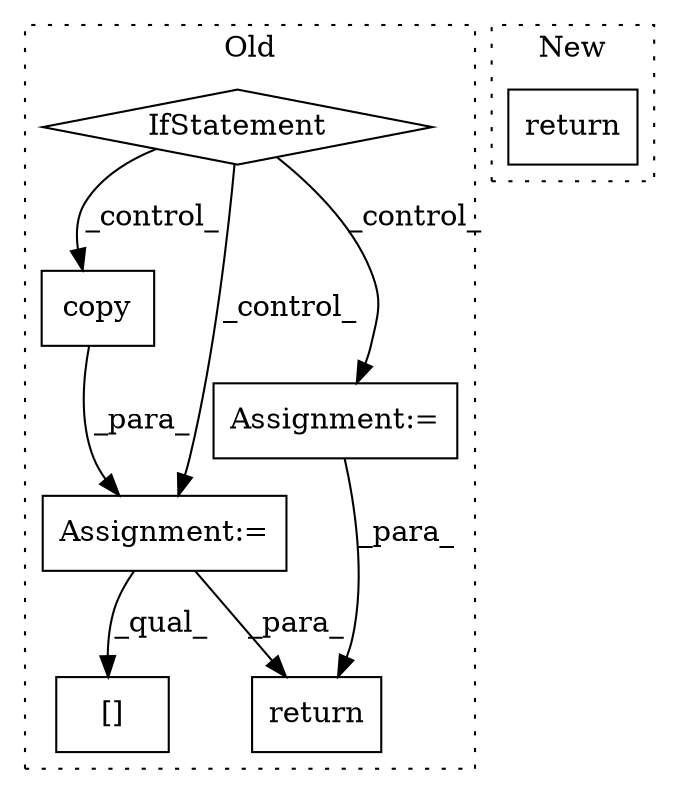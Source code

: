 digraph G {
subgraph cluster0 {
1 [label="copy" a="32" s="18260,18281" l="5,1" shape="box"];
3 [label="Assignment:=" a="7" s="18253" l="1" shape="box"];
4 [label="return" a="41" s="18400" l="7" shape="box"];
5 [label="Assignment:=" a="7" s="18087" l="1" shape="box"];
6 [label="[]" a="2" s="18290,18369" l="16,2" shape="box"];
7 [label="IfStatement" a="25" s="18025,18069" l="4,2" shape="diamond"];
label = "Old";
style="dotted";
}
subgraph cluster1 {
2 [label="return" a="41" s="21677" l="7" shape="box"];
label = "New";
style="dotted";
}
1 -> 3 [label="_para_"];
3 -> 6 [label="_qual_"];
3 -> 4 [label="_para_"];
5 -> 4 [label="_para_"];
7 -> 5 [label="_control_"];
7 -> 1 [label="_control_"];
7 -> 3 [label="_control_"];
}